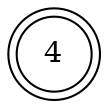 digraph finite_state_machine {
	rankdir=LR
	size="8,5"
    layout=dot
	node [shape = doublecircle]; 4;
	node [shape = circle];


}